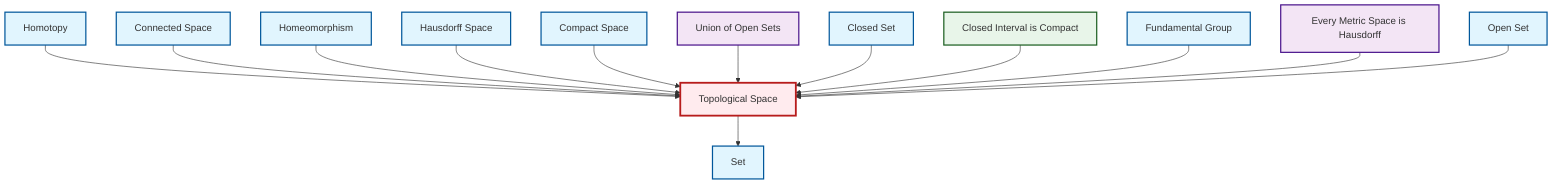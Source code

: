 graph TD
    classDef definition fill:#e1f5fe,stroke:#01579b,stroke-width:2px
    classDef theorem fill:#f3e5f5,stroke:#4a148c,stroke-width:2px
    classDef axiom fill:#fff3e0,stroke:#e65100,stroke-width:2px
    classDef example fill:#e8f5e9,stroke:#1b5e20,stroke-width:2px
    classDef current fill:#ffebee,stroke:#b71c1c,stroke-width:3px
    def-compact["Compact Space"]:::definition
    def-homeomorphism["Homeomorphism"]:::definition
    thm-metric-hausdorff["Every Metric Space is Hausdorff"]:::theorem
    def-open-set["Open Set"]:::definition
    def-fundamental-group["Fundamental Group"]:::definition
    def-closed-set["Closed Set"]:::definition
    def-homotopy["Homotopy"]:::definition
    def-topological-space["Topological Space"]:::definition
    ex-closed-interval-compact["Closed Interval is Compact"]:::example
    def-connected["Connected Space"]:::definition
    def-hausdorff["Hausdorff Space"]:::definition
    thm-union-open-sets["Union of Open Sets"]:::theorem
    def-set["Set"]:::definition
    def-homotopy --> def-topological-space
    def-connected --> def-topological-space
    def-homeomorphism --> def-topological-space
    def-hausdorff --> def-topological-space
    def-compact --> def-topological-space
    def-topological-space --> def-set
    thm-union-open-sets --> def-topological-space
    def-closed-set --> def-topological-space
    ex-closed-interval-compact --> def-topological-space
    def-fundamental-group --> def-topological-space
    thm-metric-hausdorff --> def-topological-space
    def-open-set --> def-topological-space
    class def-topological-space current